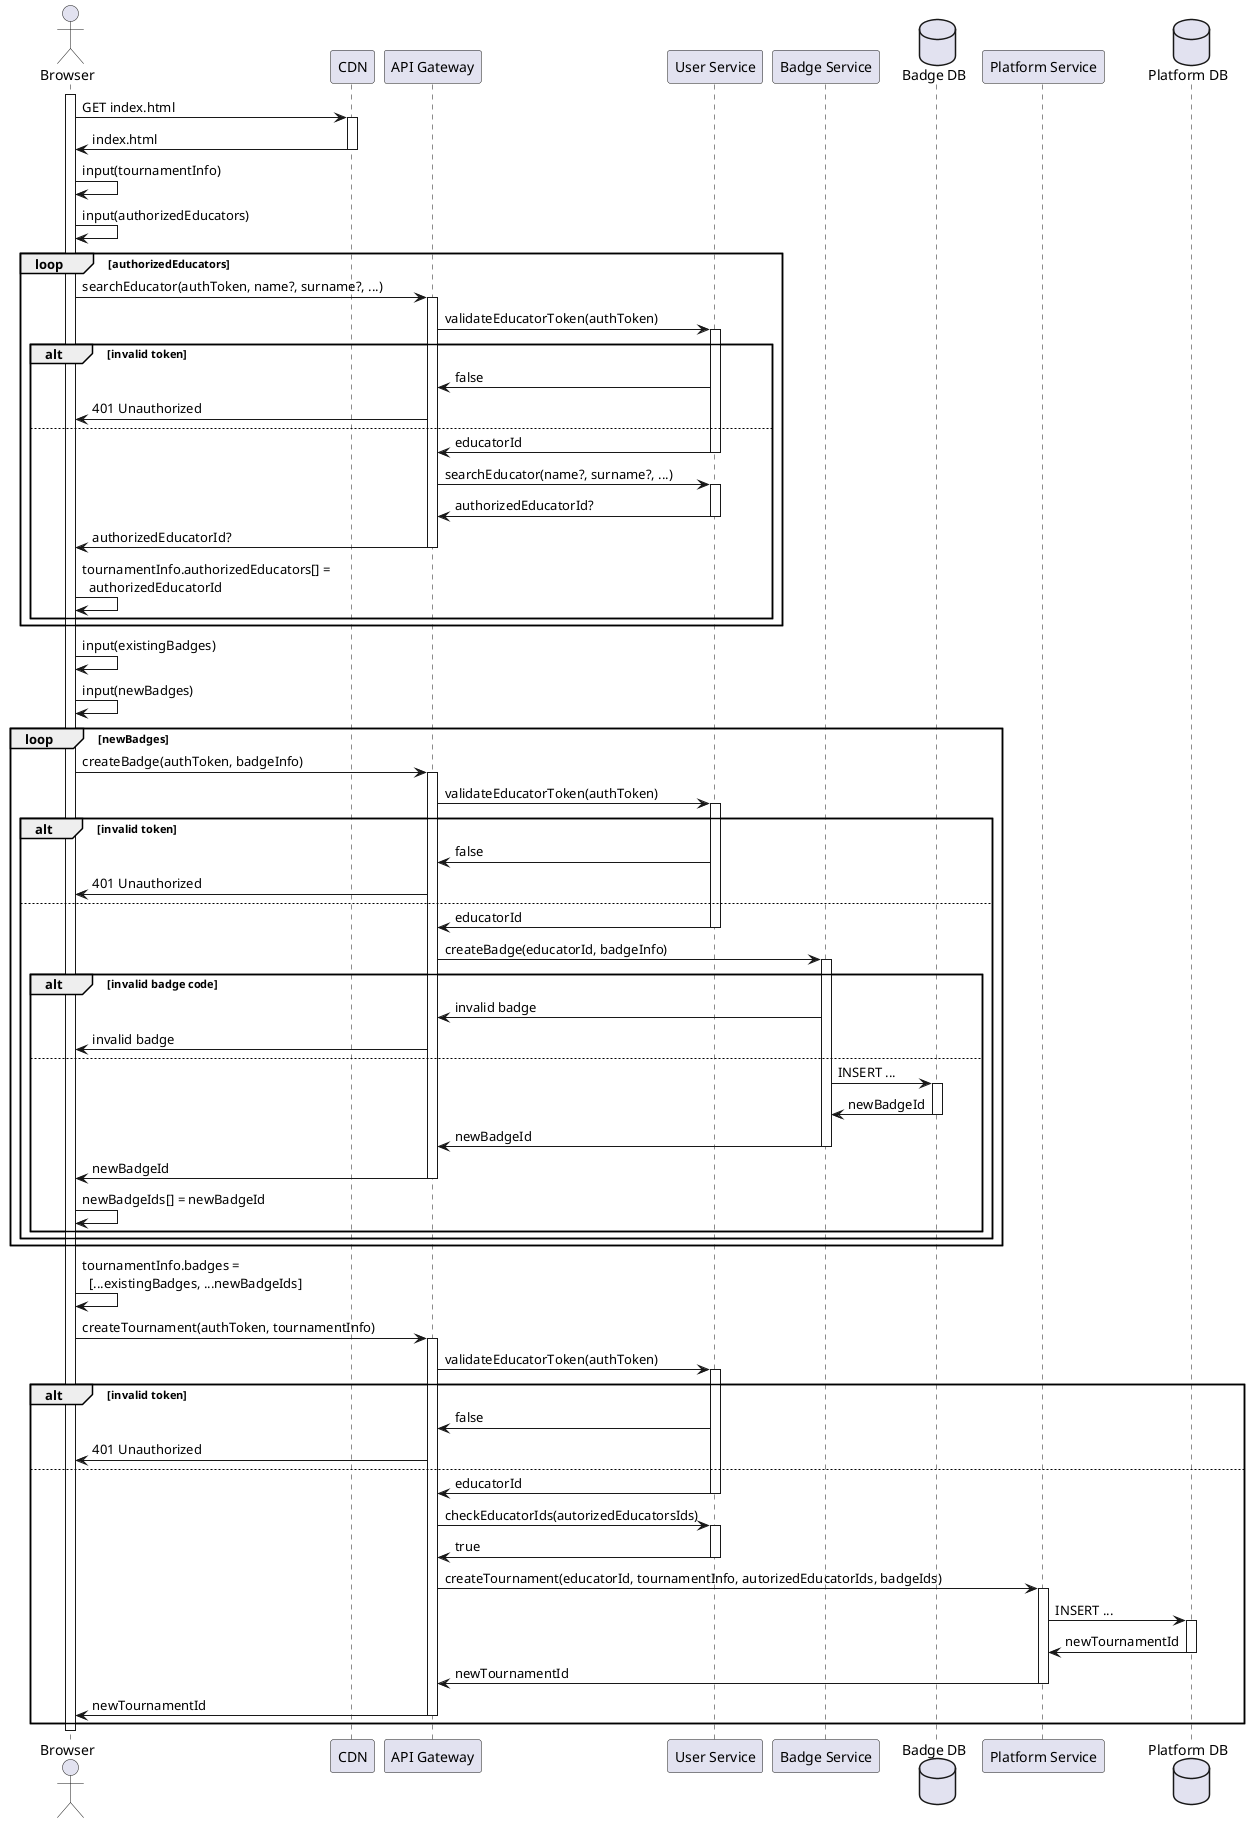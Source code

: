 @startuml RW1 - Educator creates a new Tournament

actor Browser
participant CDN
participant "API Gateway" as gateway
participant "User Service" as auth
participant "Badge Service" as badges
database "Badge DB" as badgesDb
participant "Platform Service" as platform
database "Platform DB" as platformDb

activate Browser
Browser -> CDN ++ : GET index.html
Browser <- CDN -- : index.html

Browser -> Browser : input(tournamentInfo)
Browser -> Browser : input(authorizedEducators)

loop authorizedEducators
    Browser -> gateway ++ : searchEducator(authToken, name?, surname?, ...)
    gateway -> auth ++ : validateEducatorToken(authToken)
    alt invalid token
        gateway <- auth : false
        Browser <- gateway : 401 Unauthorized
    else
        gateway <- auth -- : educatorId
        gateway -> auth ++ : searchEducator(name?, surname?, ...)
        gateway <- auth -- : authorizedEducatorId?
        Browser <- gateway -- : authorizedEducatorId?
        Browser -> Browser : tournamentInfo.authorizedEducators[] =\n  authorizedEducatorId
    end
end

Browser -> Browser : input(existingBadges)
Browser -> Browser : input(newBadges)

loop newBadges
    Browser -> gateway ++ : createBadge(authToken, badgeInfo)
    gateway -> auth ++ : validateEducatorToken(authToken)
    alt invalid token
        gateway <- auth : false
        Browser <- gateway : 401 Unauthorized
    else
        gateway <- auth -- : educatorId
        gateway -> badges ++ : createBadge(educatorId, badgeInfo)

        alt invalid badge code
            gateway <- badges : invalid badge
            Browser <- gateway : invalid badge
        else
            badges -> badgesDb ++ : INSERT ...
            badges <- badgesDb -- : newBadgeId
            gateway <- badges -- : newBadgeId
            Browser <- gateway -- : newBadgeId
            Browser -> Browser : newBadgeIds[] = newBadgeId
        end
    end
end

Browser -> Browser : tournamentInfo.badges =\n  [...existingBadges, ...newBadgeIds]
Browser -> gateway ++ : createTournament(authToken, tournamentInfo)

gateway -> auth ++ : validateEducatorToken(authToken)
alt invalid token
    gateway <- auth : false
    Browser <- gateway : 401 Unauthorized
else
    gateway <- auth -- : educatorId
    gateway -> auth ++ : checkEducatorIds(autorizedEducatorsIds)
    gateway <- auth -- : true
    gateway -> platform ++ : createTournament(educatorId, tournamentInfo, autorizedEducatorIds, badgeIds)
    platform -> platformDb ++ : INSERT ...
    platform <- platformDb -- : newTournamentId
    gateway <- platform -- : newTournamentId
    Browser <- gateway -- : newTournamentId
end

deactivate Browser

@enduml